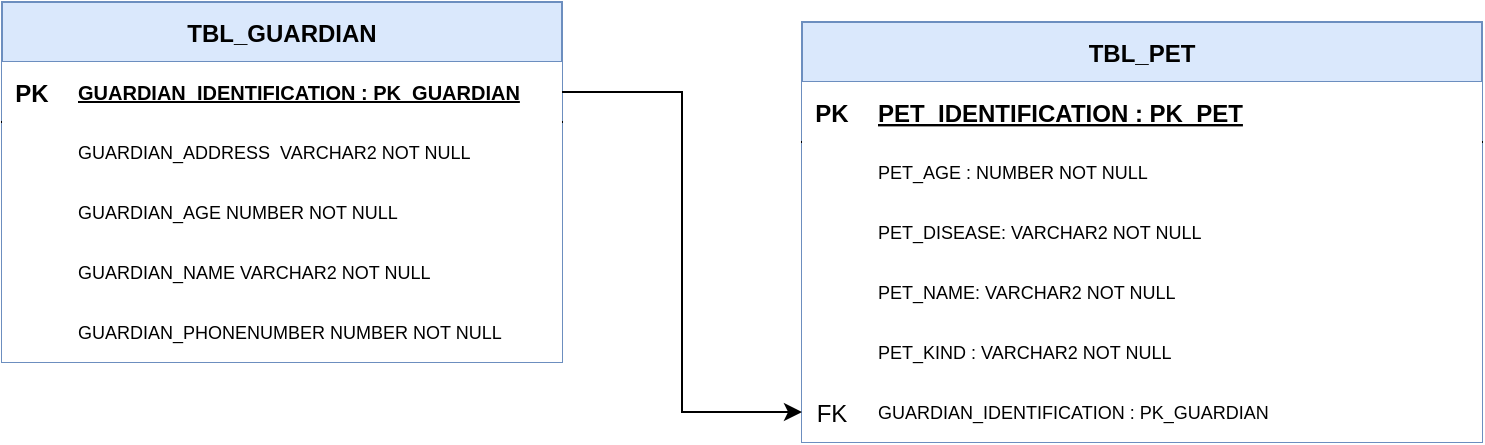 <mxfile version="20.7.4" type="device"><diagram id="R2lEEEUBdFMjLlhIrx00" name="Page-1"><mxGraphModel dx="954" dy="705" grid="1" gridSize="10" guides="1" tooltips="1" connect="1" arrows="1" fold="1" page="1" pageScale="1" pageWidth="850" pageHeight="1100" math="0" shadow="0" extFonts="Permanent Marker^https://fonts.googleapis.com/css?family=Permanent+Marker"><root><mxCell id="0"/><mxCell id="1" parent="0"/><mxCell id="C-vyLk0tnHw3VtMMgP7b-2" value="TBL_PET" style="shape=table;startSize=30;container=1;collapsible=1;childLayout=tableLayout;fixedRows=1;rowLines=0;fontStyle=1;align=center;resizeLast=1;fillColor=#dae8fc;strokeColor=#6c8ebf;" parent="1" vertex="1"><mxGeometry x="450" y="120" width="340" height="210" as="geometry"/></mxCell><mxCell id="C-vyLk0tnHw3VtMMgP7b-3" value="" style="shape=partialRectangle;collapsible=0;dropTarget=0;pointerEvents=0;fillColor=none;points=[[0,0.5],[1,0.5]];portConstraint=eastwest;top=0;left=0;right=0;bottom=1;" parent="C-vyLk0tnHw3VtMMgP7b-2" vertex="1"><mxGeometry y="30" width="340" height="30" as="geometry"/></mxCell><mxCell id="C-vyLk0tnHw3VtMMgP7b-4" value="PK" style="shape=partialRectangle;overflow=hidden;connectable=0;top=0;left=0;bottom=0;right=0;fontStyle=1;" parent="C-vyLk0tnHw3VtMMgP7b-3" vertex="1"><mxGeometry width="30" height="30" as="geometry"><mxRectangle width="30" height="30" as="alternateBounds"/></mxGeometry></mxCell><mxCell id="C-vyLk0tnHw3VtMMgP7b-5" value="PET_IDENTIFICATION : PK_PET" style="shape=partialRectangle;overflow=hidden;connectable=0;top=0;left=0;bottom=0;right=0;align=left;spacingLeft=6;fontStyle=5;" parent="C-vyLk0tnHw3VtMMgP7b-3" vertex="1"><mxGeometry x="30" width="310" height="30" as="geometry"><mxRectangle width="310" height="30" as="alternateBounds"/></mxGeometry></mxCell><mxCell id="C-vyLk0tnHw3VtMMgP7b-6" value="" style="shape=partialRectangle;collapsible=0;dropTarget=0;pointerEvents=0;fillColor=none;points=[[0,0.5],[1,0.5]];portConstraint=eastwest;top=0;left=0;right=0;bottom=0;" parent="C-vyLk0tnHw3VtMMgP7b-2" vertex="1"><mxGeometry y="60" width="340" height="30" as="geometry"/></mxCell><mxCell id="C-vyLk0tnHw3VtMMgP7b-7" value="" style="shape=partialRectangle;overflow=hidden;connectable=0;top=0;left=0;bottom=0;right=0;" parent="C-vyLk0tnHw3VtMMgP7b-6" vertex="1"><mxGeometry width="30" height="30" as="geometry"><mxRectangle width="30" height="30" as="alternateBounds"/></mxGeometry></mxCell><mxCell id="C-vyLk0tnHw3VtMMgP7b-8" value="PET_AGE : NUMBER NOT NULL" style="shape=partialRectangle;overflow=hidden;connectable=0;top=0;left=0;bottom=0;right=0;align=left;spacingLeft=6;fontSize=9;" parent="C-vyLk0tnHw3VtMMgP7b-6" vertex="1"><mxGeometry x="30" width="310" height="30" as="geometry"><mxRectangle width="310" height="30" as="alternateBounds"/></mxGeometry></mxCell><mxCell id="VT-80RPo1e3BM4B2pFZV-16" value="" style="shape=partialRectangle;collapsible=0;dropTarget=0;pointerEvents=0;fillColor=none;points=[[0,0.5],[1,0.5]];portConstraint=eastwest;top=0;left=0;right=0;bottom=0;" vertex="1" parent="C-vyLk0tnHw3VtMMgP7b-2"><mxGeometry y="90" width="340" height="30" as="geometry"/></mxCell><mxCell id="VT-80RPo1e3BM4B2pFZV-17" value="" style="shape=partialRectangle;overflow=hidden;connectable=0;top=0;left=0;bottom=0;right=0;" vertex="1" parent="VT-80RPo1e3BM4B2pFZV-16"><mxGeometry width="30" height="30" as="geometry"><mxRectangle width="30" height="30" as="alternateBounds"/></mxGeometry></mxCell><mxCell id="VT-80RPo1e3BM4B2pFZV-18" value="PET_DISEASE: VARCHAR2 NOT NULL" style="shape=partialRectangle;overflow=hidden;connectable=0;top=0;left=0;bottom=0;right=0;align=left;spacingLeft=6;fontSize=9;" vertex="1" parent="VT-80RPo1e3BM4B2pFZV-16"><mxGeometry x="30" width="310" height="30" as="geometry"><mxRectangle width="310" height="30" as="alternateBounds"/></mxGeometry></mxCell><mxCell id="VT-80RPo1e3BM4B2pFZV-19" value="" style="shape=partialRectangle;collapsible=0;dropTarget=0;pointerEvents=0;fillColor=none;points=[[0,0.5],[1,0.5]];portConstraint=eastwest;top=0;left=0;right=0;bottom=0;" vertex="1" parent="C-vyLk0tnHw3VtMMgP7b-2"><mxGeometry y="120" width="340" height="30" as="geometry"/></mxCell><mxCell id="VT-80RPo1e3BM4B2pFZV-20" value="" style="shape=partialRectangle;overflow=hidden;connectable=0;top=0;left=0;bottom=0;right=0;" vertex="1" parent="VT-80RPo1e3BM4B2pFZV-19"><mxGeometry width="30" height="30" as="geometry"><mxRectangle width="30" height="30" as="alternateBounds"/></mxGeometry></mxCell><mxCell id="VT-80RPo1e3BM4B2pFZV-21" value="PET_NAME: VARCHAR2 NOT NULL" style="shape=partialRectangle;overflow=hidden;connectable=0;top=0;left=0;bottom=0;right=0;align=left;spacingLeft=6;fontSize=9;" vertex="1" parent="VT-80RPo1e3BM4B2pFZV-19"><mxGeometry x="30" width="310" height="30" as="geometry"><mxRectangle width="310" height="30" as="alternateBounds"/></mxGeometry></mxCell><mxCell id="VT-80RPo1e3BM4B2pFZV-68" value="" style="shape=partialRectangle;collapsible=0;dropTarget=0;pointerEvents=0;fillColor=none;points=[[0,0.5],[1,0.5]];portConstraint=eastwest;top=0;left=0;right=0;bottom=0;" vertex="1" parent="C-vyLk0tnHw3VtMMgP7b-2"><mxGeometry y="150" width="340" height="30" as="geometry"/></mxCell><mxCell id="VT-80RPo1e3BM4B2pFZV-69" value="" style="shape=partialRectangle;overflow=hidden;connectable=0;top=0;left=0;bottom=0;right=0;" vertex="1" parent="VT-80RPo1e3BM4B2pFZV-68"><mxGeometry width="30" height="30" as="geometry"><mxRectangle width="30" height="30" as="alternateBounds"/></mxGeometry></mxCell><mxCell id="VT-80RPo1e3BM4B2pFZV-70" value="PET_KIND : VARCHAR2 NOT NULL" style="shape=partialRectangle;overflow=hidden;connectable=0;top=0;left=0;bottom=0;right=0;align=left;spacingLeft=6;fontSize=9;" vertex="1" parent="VT-80RPo1e3BM4B2pFZV-68"><mxGeometry x="30" width="310" height="30" as="geometry"><mxRectangle width="310" height="30" as="alternateBounds"/></mxGeometry></mxCell><mxCell id="VT-80RPo1e3BM4B2pFZV-22" value="" style="shape=partialRectangle;collapsible=0;dropTarget=0;pointerEvents=0;fillColor=none;points=[[0,0.5],[1,0.5]];portConstraint=eastwest;top=0;left=0;right=0;bottom=0;" vertex="1" parent="C-vyLk0tnHw3VtMMgP7b-2"><mxGeometry y="180" width="340" height="30" as="geometry"/></mxCell><mxCell id="VT-80RPo1e3BM4B2pFZV-23" value="FK" style="shape=partialRectangle;overflow=hidden;connectable=0;top=0;left=0;bottom=0;right=0;" vertex="1" parent="VT-80RPo1e3BM4B2pFZV-22"><mxGeometry width="30" height="30" as="geometry"><mxRectangle width="30" height="30" as="alternateBounds"/></mxGeometry></mxCell><mxCell id="VT-80RPo1e3BM4B2pFZV-24" value="GUARDIAN_IDENTIFICATION : PK_GUARDIAN" style="shape=partialRectangle;overflow=hidden;connectable=0;top=0;left=0;bottom=0;right=0;align=left;spacingLeft=6;fontSize=9;" vertex="1" parent="VT-80RPo1e3BM4B2pFZV-22"><mxGeometry x="30" width="310" height="30" as="geometry"><mxRectangle width="310" height="30" as="alternateBounds"/></mxGeometry></mxCell><mxCell id="C-vyLk0tnHw3VtMMgP7b-23" value="TBL_GUARDIAN" style="shape=table;startSize=30;container=1;collapsible=1;childLayout=tableLayout;fixedRows=1;rowLines=0;fontStyle=1;align=center;resizeLast=1;fillColor=#dae8fc;strokeColor=#6c8ebf;" parent="1" vertex="1"><mxGeometry x="50" y="110" width="280" height="180" as="geometry"/></mxCell><mxCell id="VT-80RPo1e3BM4B2pFZV-4" value="" style="shape=partialRectangle;collapsible=0;dropTarget=0;pointerEvents=0;fillColor=none;points=[[0,0.5],[1,0.5]];portConstraint=eastwest;top=0;left=0;right=0;bottom=1;" vertex="1" parent="C-vyLk0tnHw3VtMMgP7b-23"><mxGeometry y="30" width="280" height="30" as="geometry"/></mxCell><mxCell id="VT-80RPo1e3BM4B2pFZV-5" value="PK" style="shape=partialRectangle;overflow=hidden;connectable=0;top=0;left=0;bottom=0;right=0;fontStyle=1;" vertex="1" parent="VT-80RPo1e3BM4B2pFZV-4"><mxGeometry width="30" height="30" as="geometry"><mxRectangle width="30" height="30" as="alternateBounds"/></mxGeometry></mxCell><mxCell id="VT-80RPo1e3BM4B2pFZV-6" value="GUARDIAN_IDENTIFICATION : PK_GUARDIAN" style="shape=partialRectangle;overflow=hidden;connectable=0;top=0;left=0;bottom=0;right=0;align=left;spacingLeft=6;fontStyle=5;fontSize=10;" vertex="1" parent="VT-80RPo1e3BM4B2pFZV-4"><mxGeometry x="30" width="250" height="30" as="geometry"><mxRectangle width="250" height="30" as="alternateBounds"/></mxGeometry></mxCell><mxCell id="VT-80RPo1e3BM4B2pFZV-7" value="" style="shape=partialRectangle;collapsible=0;dropTarget=0;pointerEvents=0;fillColor=none;points=[[0,0.5],[1,0.5]];portConstraint=eastwest;top=0;left=0;right=0;bottom=0;fontSize=10;" vertex="1" parent="C-vyLk0tnHw3VtMMgP7b-23"><mxGeometry y="60" width="280" height="30" as="geometry"/></mxCell><mxCell id="VT-80RPo1e3BM4B2pFZV-8" value="" style="shape=partialRectangle;overflow=hidden;connectable=0;top=0;left=0;bottom=0;right=0;" vertex="1" parent="VT-80RPo1e3BM4B2pFZV-7"><mxGeometry width="30" height="30" as="geometry"><mxRectangle width="30" height="30" as="alternateBounds"/></mxGeometry></mxCell><mxCell id="VT-80RPo1e3BM4B2pFZV-9" value="GUARDIAN_ADDRESS  VARCHAR2 NOT NULL" style="shape=partialRectangle;overflow=hidden;connectable=0;top=0;left=0;bottom=0;right=0;align=left;spacingLeft=6;fontSize=9;" vertex="1" parent="VT-80RPo1e3BM4B2pFZV-7"><mxGeometry x="30" width="250" height="30" as="geometry"><mxRectangle width="250" height="30" as="alternateBounds"/></mxGeometry></mxCell><mxCell id="VT-80RPo1e3BM4B2pFZV-10" value="" style="shape=partialRectangle;collapsible=0;dropTarget=0;pointerEvents=0;fillColor=none;points=[[0,0.5],[1,0.5]];portConstraint=eastwest;top=0;left=0;right=0;bottom=0;" vertex="1" parent="C-vyLk0tnHw3VtMMgP7b-23"><mxGeometry y="90" width="280" height="30" as="geometry"/></mxCell><mxCell id="VT-80RPo1e3BM4B2pFZV-11" value="" style="shape=partialRectangle;overflow=hidden;connectable=0;top=0;left=0;bottom=0;right=0;" vertex="1" parent="VT-80RPo1e3BM4B2pFZV-10"><mxGeometry width="30" height="30" as="geometry"><mxRectangle width="30" height="30" as="alternateBounds"/></mxGeometry></mxCell><mxCell id="VT-80RPo1e3BM4B2pFZV-12" value="GUARDIAN_AGE NUMBER NOT NULL" style="shape=partialRectangle;overflow=hidden;connectable=0;top=0;left=0;bottom=0;right=0;align=left;spacingLeft=6;fontSize=9;" vertex="1" parent="VT-80RPo1e3BM4B2pFZV-10"><mxGeometry x="30" width="250" height="30" as="geometry"><mxRectangle width="250" height="30" as="alternateBounds"/></mxGeometry></mxCell><mxCell id="VT-80RPo1e3BM4B2pFZV-62" value="" style="shape=partialRectangle;collapsible=0;dropTarget=0;pointerEvents=0;fillColor=none;points=[[0,0.5],[1,0.5]];portConstraint=eastwest;top=0;left=0;right=0;bottom=0;" vertex="1" parent="C-vyLk0tnHw3VtMMgP7b-23"><mxGeometry y="120" width="280" height="30" as="geometry"/></mxCell><mxCell id="VT-80RPo1e3BM4B2pFZV-63" value="" style="shape=partialRectangle;overflow=hidden;connectable=0;top=0;left=0;bottom=0;right=0;" vertex="1" parent="VT-80RPo1e3BM4B2pFZV-62"><mxGeometry width="30" height="30" as="geometry"><mxRectangle width="30" height="30" as="alternateBounds"/></mxGeometry></mxCell><mxCell id="VT-80RPo1e3BM4B2pFZV-64" value="GUARDIAN_NAME VARCHAR2 NOT NULL" style="shape=partialRectangle;overflow=hidden;connectable=0;top=0;left=0;bottom=0;right=0;align=left;spacingLeft=6;fontSize=9;" vertex="1" parent="VT-80RPo1e3BM4B2pFZV-62"><mxGeometry x="30" width="250" height="30" as="geometry"><mxRectangle width="250" height="30" as="alternateBounds"/></mxGeometry></mxCell><mxCell id="VT-80RPo1e3BM4B2pFZV-65" value="" style="shape=partialRectangle;collapsible=0;dropTarget=0;pointerEvents=0;fillColor=none;points=[[0,0.5],[1,0.5]];portConstraint=eastwest;top=0;left=0;right=0;bottom=0;" vertex="1" parent="C-vyLk0tnHw3VtMMgP7b-23"><mxGeometry y="150" width="280" height="30" as="geometry"/></mxCell><mxCell id="VT-80RPo1e3BM4B2pFZV-66" value="" style="shape=partialRectangle;overflow=hidden;connectable=0;top=0;left=0;bottom=0;right=0;" vertex="1" parent="VT-80RPo1e3BM4B2pFZV-65"><mxGeometry width="30" height="30" as="geometry"><mxRectangle width="30" height="30" as="alternateBounds"/></mxGeometry></mxCell><mxCell id="VT-80RPo1e3BM4B2pFZV-67" value="GUARDIAN_PHONENUMBER NUMBER NOT NULL" style="shape=partialRectangle;overflow=hidden;connectable=0;top=0;left=0;bottom=0;right=0;align=left;spacingLeft=6;fontSize=9;" vertex="1" parent="VT-80RPo1e3BM4B2pFZV-65"><mxGeometry x="30" width="250" height="30" as="geometry"><mxRectangle width="250" height="30" as="alternateBounds"/></mxGeometry></mxCell><mxCell id="VT-80RPo1e3BM4B2pFZV-71" style="edgeStyle=orthogonalEdgeStyle;rounded=0;orthogonalLoop=1;jettySize=auto;html=1;entryX=0;entryY=0.5;entryDx=0;entryDy=0;fontSize=10;" edge="1" parent="1" source="VT-80RPo1e3BM4B2pFZV-4" target="VT-80RPo1e3BM4B2pFZV-22"><mxGeometry relative="1" as="geometry"/></mxCell></root></mxGraphModel></diagram></mxfile>
